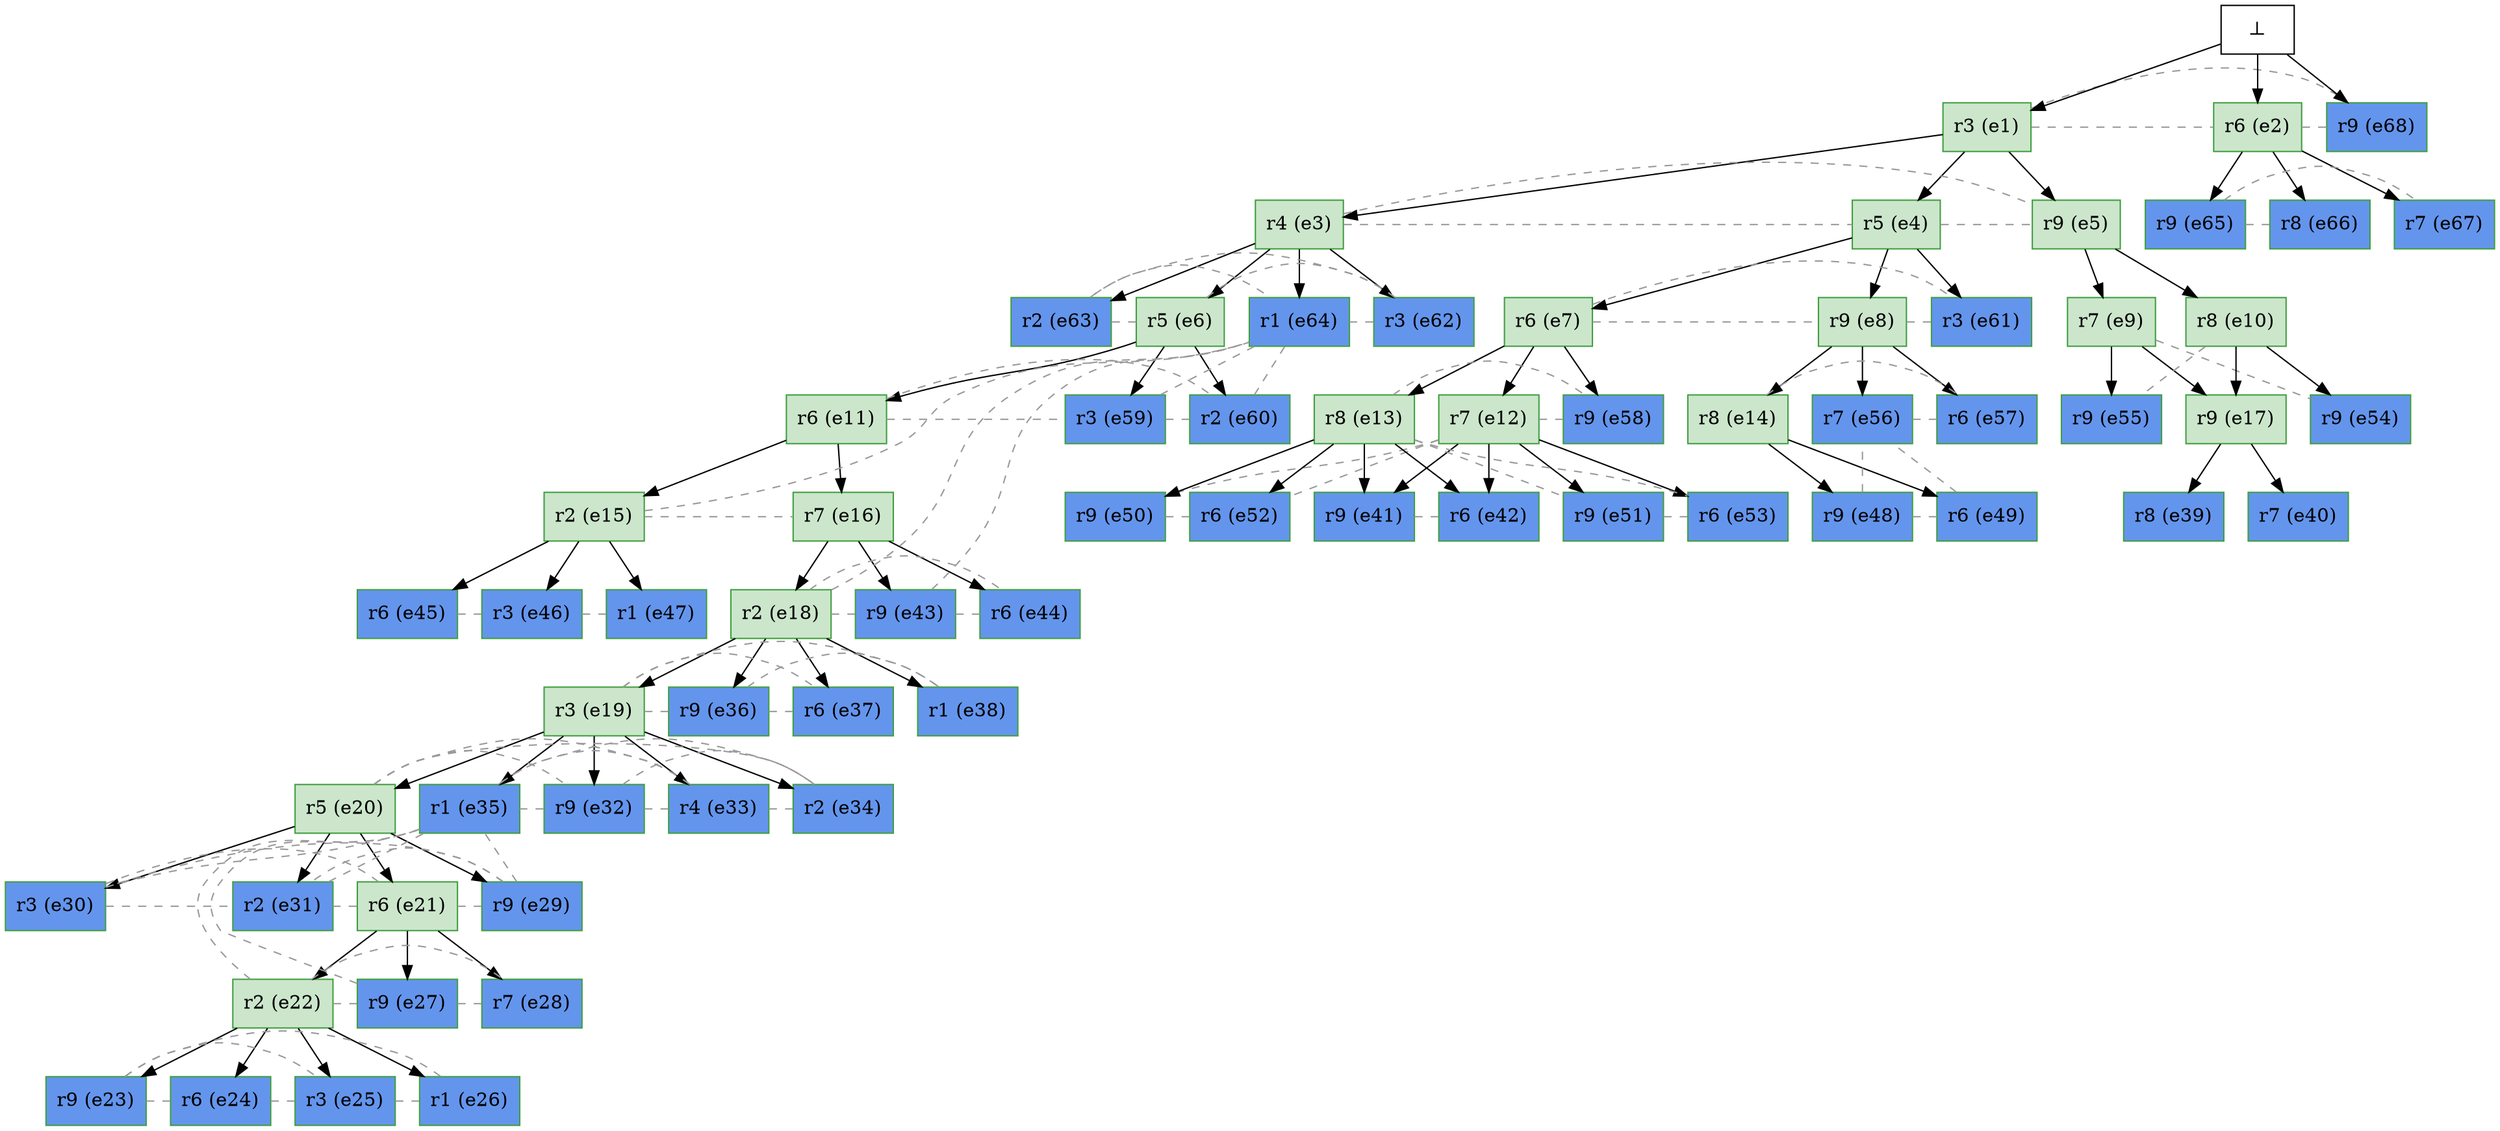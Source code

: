 digraph test {
  e1 -> e3;
  e1 -> e4;
  e1 -> e5;
  e3 -> e6;
  e4 -> e7;
  e4 -> e8;
  e5 -> e9;
  e5 -> e10;
  e6 -> e11;
  e7 -> e12;
  e7 -> e13;
  e8 -> e14;
  e11 -> e15;
  e11 -> e16;
  e9 -> e17;
  e10 -> e17;
  e16 -> e18;
  e18 -> e19;
  e19 -> e20;
  e20 -> e21;
  e21 -> e22;
  e22 -> e23;
  e22 -> e24;
  e22 -> e25;
  e22 -> e26;
  e21 -> e27;
  e21 -> e28;
  e20 -> e29;
  e20 -> e30;
  e20 -> e31;
  e19 -> e32;
  e19 -> e33;
  e19 -> e34;
  e19 -> e35;
  e18 -> e36;
  e18 -> e37;
  e18 -> e38;
  e17 -> e39;
  e17 -> e40;
  e12 -> e41;
  e13 -> e41;
  e12 -> e42;
  e13 -> e42;
  e16 -> e43;
  e16 -> e44;
  e15 -> e45;
  e15 -> e46;
  e15 -> e47;
  e14 -> e48;
  e14 -> e49;
  e13 -> e50;
  e12 -> e51;
  e13 -> e52;
  e12 -> e53;
  e10 -> e54;
  e9 -> e55;
  e8 -> e56;
  e8 -> e57;
  e7 -> e58;
  e6 -> e59;
  e6 -> e60;
  e4 -> e61;
  e3 -> e62;
  e3 -> e63;
  e3 -> e64;
  e2 -> e65;
  e2 -> e66;
  e2 -> e67;
  e0 -> e1;
  e0 -> e2;
  e0 -> e68;

//conflicts
  e1 -> e2 [arrowhead=none color=gray60 style=dashed constraint=false];
  e1 -> e68 [arrowhead=none color=gray60 style=dashed constraint=false];
  e2 -> e68 [arrowhead=none color=gray60 style=dashed constraint=false];
  e3 -> e4 [arrowhead=none color=gray60 style=dashed constraint=false];
  e3 -> e5 [arrowhead=none color=gray60 style=dashed constraint=false];
  e4 -> e5 [arrowhead=none color=gray60 style=dashed constraint=false];
  e6 -> e62 [arrowhead=none color=gray60 style=dashed constraint=false];
  e6 -> e63 [arrowhead=none color=gray60 style=dashed constraint=false];
  e7 -> e8 [arrowhead=none color=gray60 style=dashed constraint=false];
  e7 -> e61 [arrowhead=none color=gray60 style=dashed constraint=false];
  e8 -> e61 [arrowhead=none color=gray60 style=dashed constraint=false];
  e9 -> e54 [arrowhead=none color=gray60 style=dashed constraint=false];
  e10 -> e55 [arrowhead=none color=gray60 style=dashed constraint=false];
  e11 -> e59 [arrowhead=none color=gray60 style=dashed constraint=false];
  e11 -> e60 [arrowhead=none color=gray60 style=dashed constraint=false];
  e12 -> e50 [arrowhead=none color=gray60 style=dashed constraint=false];
  e12 -> e52 [arrowhead=none color=gray60 style=dashed constraint=false];
  e12 -> e58 [arrowhead=none color=gray60 style=dashed constraint=false];
  e13 -> e51 [arrowhead=none color=gray60 style=dashed constraint=false];
  e13 -> e53 [arrowhead=none color=gray60 style=dashed constraint=false];
  e13 -> e58 [arrowhead=none color=gray60 style=dashed constraint=false];
  e14 -> e57 [arrowhead=none color=gray60 style=dashed constraint=false];
  e15 -> e16 [arrowhead=none color=gray60 style=dashed constraint=false];
  e15 -> e64 [arrowhead=none color=gray60 style=dashed constraint=false];
  e18 -> e43 [arrowhead=none color=gray60 style=dashed constraint=false];
  e18 -> e44 [arrowhead=none color=gray60 style=dashed constraint=false];
  e18 -> e64 [arrowhead=none color=gray60 style=dashed constraint=false];
  e19 -> e36 [arrowhead=none color=gray60 style=dashed constraint=false];
  e19 -> e37 [arrowhead=none color=gray60 style=dashed constraint=false];
  e19 -> e38 [arrowhead=none color=gray60 style=dashed constraint=false];
  e20 -> e32 [arrowhead=none color=gray60 style=dashed constraint=false];
  e20 -> e33 [arrowhead=none color=gray60 style=dashed constraint=false];
  e20 -> e34 [arrowhead=none color=gray60 style=dashed constraint=false];
  e21 -> e29 [arrowhead=none color=gray60 style=dashed constraint=false];
  e21 -> e30 [arrowhead=none color=gray60 style=dashed constraint=false];
  e21 -> e31 [arrowhead=none color=gray60 style=dashed constraint=false];
  e22 -> e27 [arrowhead=none color=gray60 style=dashed constraint=false];
  e22 -> e28 [arrowhead=none color=gray60 style=dashed constraint=false];
  e22 -> e35 [arrowhead=none color=gray60 style=dashed constraint=false];
  e23 -> e24 [arrowhead=none color=gray60 style=dashed constraint=false];
  e23 -> e25 [arrowhead=none color=gray60 style=dashed constraint=false];
  e23 -> e26 [arrowhead=none color=gray60 style=dashed constraint=false];
  e24 -> e25 [arrowhead=none color=gray60 style=dashed constraint=false];
  e25 -> e26 [arrowhead=none color=gray60 style=dashed constraint=false];
  e27 -> e28 [arrowhead=none color=gray60 style=dashed constraint=false];
  e27 -> e35 [arrowhead=none color=gray60 style=dashed constraint=false];
  e29 -> e30 [arrowhead=none color=gray60 style=dashed constraint=false];
  e29 -> e31 [arrowhead=none color=gray60 style=dashed constraint=false];
  e29 -> e35 [arrowhead=none color=gray60 style=dashed constraint=false];
  e30 -> e31 [arrowhead=none color=gray60 style=dashed constraint=false];
  e30 -> e35 [arrowhead=none color=gray60 style=dashed constraint=false];
  e31 -> e35 [arrowhead=none color=gray60 style=dashed constraint=false];
  e32 -> e33 [arrowhead=none color=gray60 style=dashed constraint=false];
  e32 -> e34 [arrowhead=none color=gray60 style=dashed constraint=false];
  e32 -> e35 [arrowhead=none color=gray60 style=dashed constraint=false];
  e33 -> e34 [arrowhead=none color=gray60 style=dashed constraint=false];
  e33 -> e35 [arrowhead=none color=gray60 style=dashed constraint=false];
  e34 -> e35 [arrowhead=none color=gray60 style=dashed constraint=false];
  e36 -> e37 [arrowhead=none color=gray60 style=dashed constraint=false];
  e36 -> e38 [arrowhead=none color=gray60 style=dashed constraint=false];
  e41 -> e42 [arrowhead=none color=gray60 style=dashed constraint=false];
  e43 -> e44 [arrowhead=none color=gray60 style=dashed constraint=false];
  e43 -> e64 [arrowhead=none color=gray60 style=dashed constraint=false];
  e45 -> e46 [arrowhead=none color=gray60 style=dashed constraint=false];
  e46 -> e47 [arrowhead=none color=gray60 style=dashed constraint=false];
  e48 -> e49 [arrowhead=none color=gray60 style=dashed constraint=false];
  e48 -> e56 [arrowhead=none color=gray60 style=dashed constraint=false];
  e49 -> e56 [arrowhead=none color=gray60 style=dashed constraint=false];
  e50 -> e52 [arrowhead=none color=gray60 style=dashed constraint=false];
  e51 -> e53 [arrowhead=none color=gray60 style=dashed constraint=false];
  e56 -> e57 [arrowhead=none color=gray60 style=dashed constraint=false];
  e59 -> e60 [arrowhead=none color=gray60 style=dashed constraint=false];
  e59 -> e64 [arrowhead=none color=gray60 style=dashed constraint=false];
  e60 -> e64 [arrowhead=none color=gray60 style=dashed constraint=false];
  e62 -> e63 [arrowhead=none color=gray60 style=dashed constraint=false];
  e62 -> e64 [arrowhead=none color=gray60 style=dashed constraint=false];
  e63 -> e64 [arrowhead=none color=gray60 style=dashed constraint=false];
  e65 -> e66 [arrowhead=none color=gray60 style=dashed constraint=false];
  e65 -> e67 [arrowhead=none color=gray60 style=dashed constraint=false];

  e1 [color="#409f40" fillcolor="#cce6cc:#cce6cc" label="r3 (e1)" shape=box style=filled];
  e2 [color="#409f40" fillcolor="#cce6cc:#cce6cc" label="r6 (e2)" shape=box style=filled];
  e3 [color="#409f40" fillcolor="#cce6cc:#cce6cc" label="r4 (e3)" shape=box style=filled];
  e4 [color="#409f40" fillcolor="#cce6cc:#cce6cc" label="r5 (e4)" shape=box style=filled];
  e5 [color="#409f40" fillcolor="#cce6cc:#cce6cc" label="r9 (e5)" shape=box style=filled];
  e6 [color="#409f40" fillcolor="#cce6cc:#cce6cc" label="r5 (e6)" shape=box style=filled];
  e7 [color="#409f40" fillcolor="#cce6cc:#cce6cc" label="r6 (e7)" shape=box style=filled];
  e8 [color="#409f40" fillcolor="#cce6cc:#cce6cc" label="r9 (e8)" shape=box style=filled];
  e9 [color="#409f40" fillcolor="#cce6cc:#cce6cc" label="r7 (e9)" shape=box style=filled];
  e10 [color="#409f40" fillcolor="#cce6cc:#cce6cc" label="r8 (e10)" shape=box style=filled];
  e11 [color="#409f40" fillcolor="#cce6cc:#cce6cc" label="r6 (e11)" shape=box style=filled];
  e12 [color="#409f40" fillcolor="#cce6cc:#cce6cc" label="r7 (e12)" shape=box style=filled];
  e13 [color="#409f40" fillcolor="#cce6cc:#cce6cc" label="r8 (e13)" shape=box style=filled];
  e14 [color="#409f40" fillcolor="#cce6cc:#cce6cc" label="r8 (e14)" shape=box style=filled];
  e15 [color="#409f40" fillcolor="#cce6cc:#cce6cc" label="r2 (e15)" shape=box style=filled];
  e16 [color="#409f40" fillcolor="#cce6cc:#cce6cc" label="r7 (e16)" shape=box style=filled];
  e17 [color="#409f40" fillcolor="#cce6cc:#cce6cc" label="r9 (e17)" shape=box style=filled];
  e18 [color="#409f40" fillcolor="#cce6cc:#cce6cc" label="r2 (e18)" shape=box style=filled];
  e19 [color="#409f40" fillcolor="#cce6cc:#cce6cc" label="r3 (e19)" shape=box style=filled];
  e20 [color="#409f40" fillcolor="#cce6cc:#cce6cc" label="r5 (e20)" shape=box style=filled];
  e21 [color="#409f40" fillcolor="#cce6cc:#cce6cc" label="r6 (e21)" shape=box style=filled];
  e22 [color="#409f40" fillcolor="#cce6cc:#cce6cc" label="r2 (e22)" shape=box style=filled];
  e23 [color="#409f40" fillcolor="cornflowerblue:cornflowerblue" label="r9 (e23)" shape=box style=filled];
  e24 [color="#409f40" fillcolor="cornflowerblue:cornflowerblue" label="r6 (e24)" shape=box style=filled];
  e25 [color="#409f40" fillcolor="cornflowerblue:cornflowerblue" label="r3 (e25)" shape=box style=filled];
  e26 [color="#409f40" fillcolor="cornflowerblue:cornflowerblue" label="r1 (e26)" shape=box style=filled];
  e27 [color="#409f40" fillcolor="cornflowerblue:cornflowerblue" label="r9 (e27)" shape=box style=filled];
  e28 [color="#409f40" fillcolor="cornflowerblue:cornflowerblue" label="r7 (e28)" shape=box style=filled];
  e29 [color="#409f40" fillcolor="cornflowerblue:cornflowerblue" label="r9 (e29)" shape=box style=filled];
  e30 [color="#409f40" fillcolor="cornflowerblue:cornflowerblue" label="r3 (e30)" shape=box style=filled];
  e31 [color="#409f40" fillcolor="cornflowerblue:cornflowerblue" label="r2 (e31)" shape=box style=filled];
  e32 [color="#409f40" fillcolor="cornflowerblue:cornflowerblue" label="r9 (e32)" shape=box style=filled];
  e33 [color="#409f40" fillcolor="cornflowerblue:cornflowerblue" label="r4 (e33)" shape=box style=filled];
  e34 [color="#409f40" fillcolor="cornflowerblue:cornflowerblue" label="r2 (e34)" shape=box style=filled];
  e35 [color="#409f40" fillcolor="cornflowerblue:cornflowerblue" label="r1 (e35)" shape=box style=filled];
  e36 [color="#409f40" fillcolor="cornflowerblue:cornflowerblue" label="r9 (e36)" shape=box style=filled];
  e37 [color="#409f40" fillcolor="cornflowerblue:cornflowerblue" label="r6 (e37)" shape=box style=filled];
  e38 [color="#409f40" fillcolor="cornflowerblue:cornflowerblue" label="r1 (e38)" shape=box style=filled];
  e39 [color="#409f40" fillcolor="cornflowerblue:cornflowerblue" label="r8 (e39)" shape=box style=filled];
  e40 [color="#409f40" fillcolor="cornflowerblue:cornflowerblue" label="r7 (e40)" shape=box style=filled];
  e41 [color="#409f40" fillcolor="cornflowerblue:cornflowerblue" label="r9 (e41)" shape=box style=filled];
  e42 [color="#409f40" fillcolor="cornflowerblue:cornflowerblue" label="r6 (e42)" shape=box style=filled];
  e43 [color="#409f40" fillcolor="cornflowerblue:cornflowerblue" label="r9 (e43)" shape=box style=filled];
  e44 [color="#409f40" fillcolor="cornflowerblue:cornflowerblue" label="r6 (e44)" shape=box style=filled];
  e45 [color="#409f40" fillcolor="cornflowerblue:cornflowerblue" label="r6 (e45)" shape=box style=filled];
  e46 [color="#409f40" fillcolor="cornflowerblue:cornflowerblue" label="r3 (e46)" shape=box style=filled];
  e47 [color="#409f40" fillcolor="cornflowerblue:cornflowerblue" label="r1 (e47)" shape=box style=filled];
  e48 [color="#409f40" fillcolor="cornflowerblue:cornflowerblue" label="r9 (e48)" shape=box style=filled];
  e49 [color="#409f40" fillcolor="cornflowerblue:cornflowerblue" label="r6 (e49)" shape=box style=filled];
  e50 [color="#409f40" fillcolor="cornflowerblue:cornflowerblue" label="r9 (e50)" shape=box style=filled];
  e51 [color="#409f40" fillcolor="cornflowerblue:cornflowerblue" label="r9 (e51)" shape=box style=filled];
  e52 [color="#409f40" fillcolor="cornflowerblue:cornflowerblue" label="r6 (e52)" shape=box style=filled];
  e53 [color="#409f40" fillcolor="cornflowerblue:cornflowerblue" label="r6 (e53)" shape=box style=filled];
  e54 [color="#409f40" fillcolor="cornflowerblue:cornflowerblue" label="r9 (e54)" shape=box style=filled];
  e55 [color="#409f40" fillcolor="cornflowerblue:cornflowerblue" label="r9 (e55)" shape=box style=filled];
  e56 [color="#409f40" fillcolor="cornflowerblue:cornflowerblue" label="r7 (e56)" shape=box style=filled];
  e57 [color="#409f40" fillcolor="cornflowerblue:cornflowerblue" label="r6 (e57)" shape=box style=filled];
  e58 [color="#409f40" fillcolor="cornflowerblue:cornflowerblue" label="r9 (e58)" shape=box style=filled];
  e59 [color="#409f40" fillcolor="cornflowerblue:cornflowerblue" label="r3 (e59)" shape=box style=filled];
  e60 [color="#409f40" fillcolor="cornflowerblue:cornflowerblue" label="r2 (e60)" shape=box style=filled];
  e61 [color="#409f40" fillcolor="cornflowerblue:cornflowerblue" label="r3 (e61)" shape=box style=filled];
  e62 [color="#409f40" fillcolor="cornflowerblue:cornflowerblue" label="r3 (e62)" shape=box style=filled];
  e63 [color="#409f40" fillcolor="cornflowerblue:cornflowerblue" label="r2 (e63)" shape=box style=filled];
  e64 [color="#409f40" fillcolor="cornflowerblue:cornflowerblue" label="r1 (e64)" shape=box style=filled];
  e65 [color="#409f40" fillcolor="cornflowerblue:cornflowerblue" label="r9 (e65)" shape=box style=filled];
  e66 [color="#409f40" fillcolor="cornflowerblue:cornflowerblue" label="r8 (e66)" shape=box style=filled];
  e67 [color="#409f40" fillcolor="cornflowerblue:cornflowerblue" label="r7 (e67)" shape=box style=filled];
  e68 [color="#409f40" fillcolor="cornflowerblue:cornflowerblue" label="r9 (e68)" shape=box style=filled];
  e0 [fillcolor="white" label="⊥" shape=box style=filled];
}
